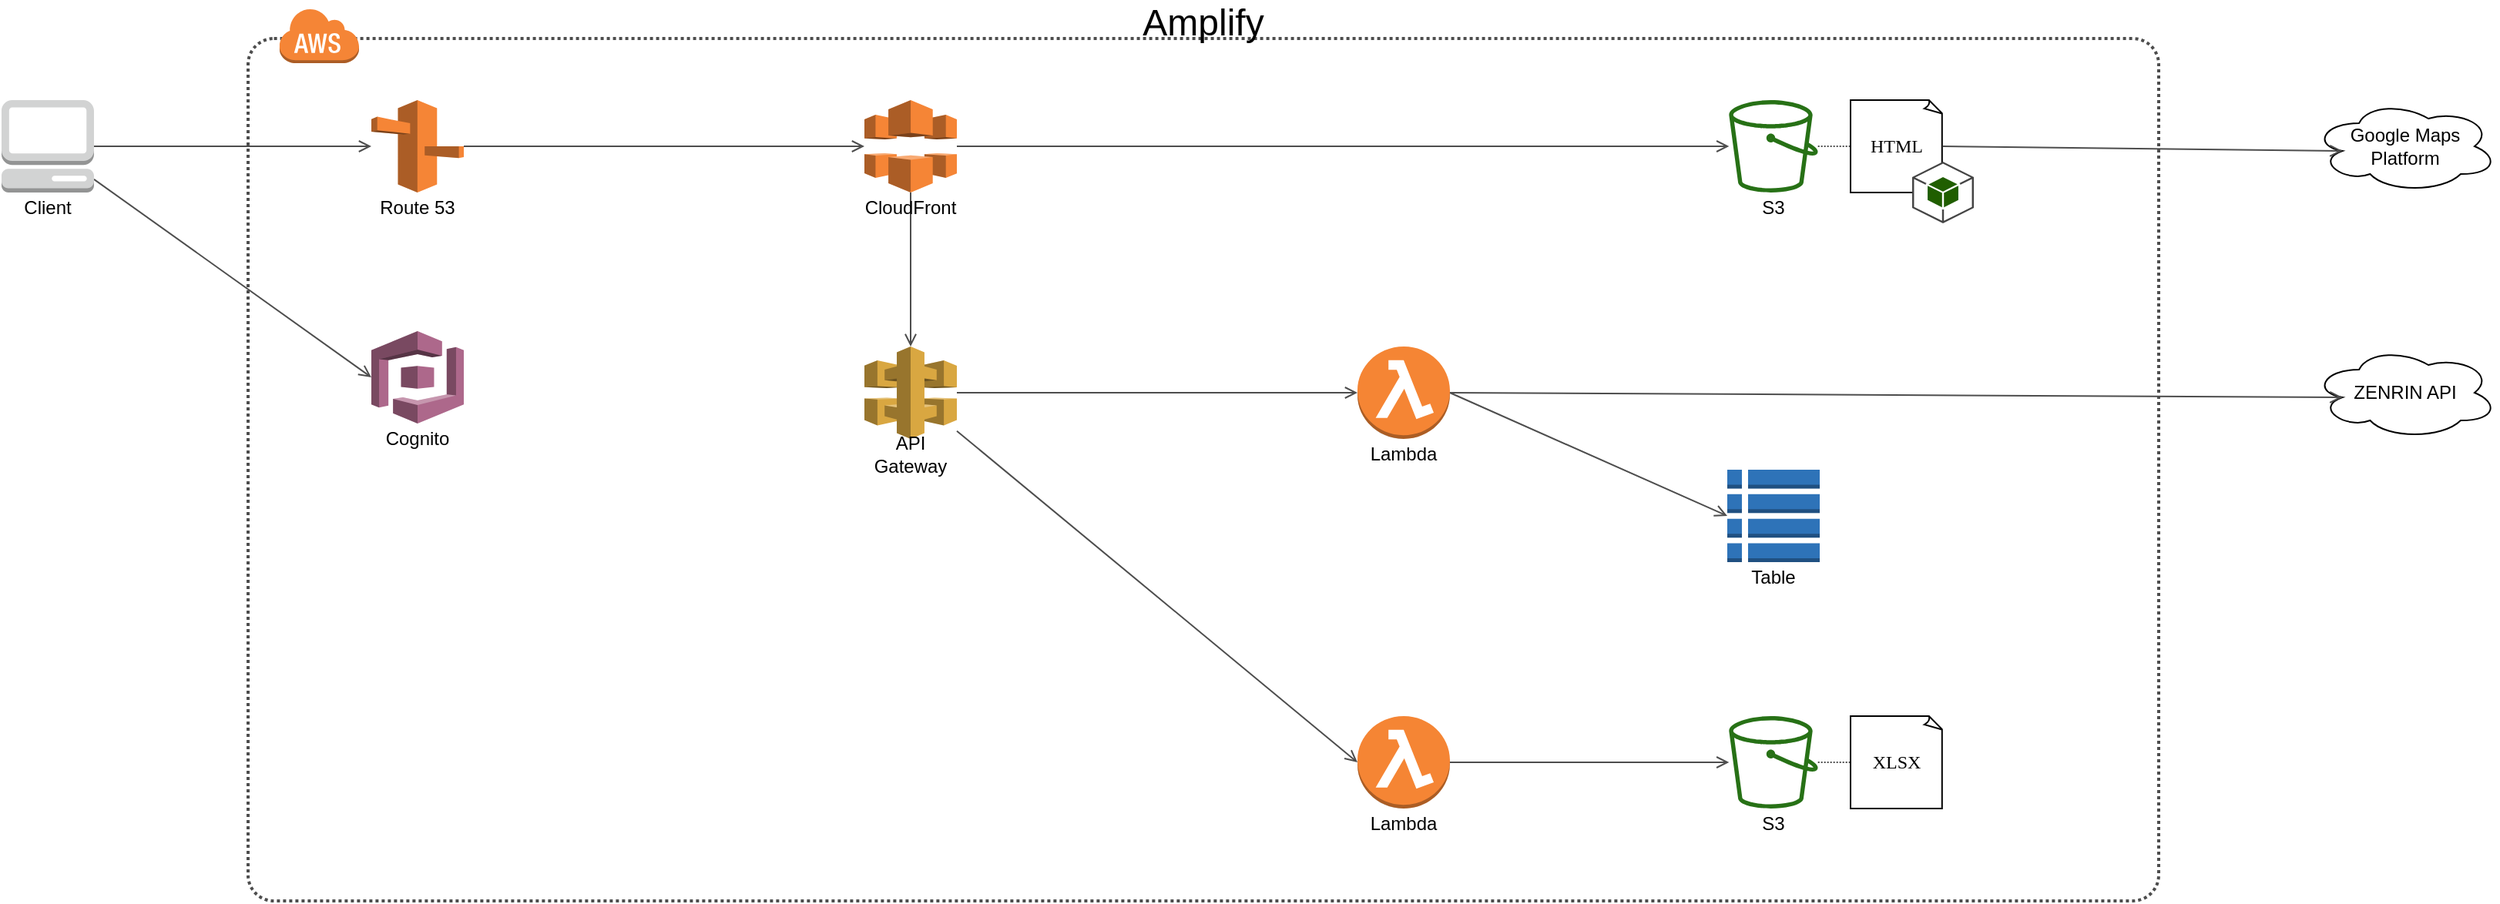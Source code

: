 <mxfile version="13.1.2" type="device"><diagram id="8mWeo2DlBejSomdf8wcV" name="Page-1"><mxGraphModel dx="2607" dy="1463" grid="1" gridSize="10" guides="1" tooltips="1" connect="1" arrows="1" fold="1" page="1" pageScale="1" pageWidth="1920" pageHeight="1200" math="0" shadow="0"><root><mxCell id="0"/><mxCell id="1" parent="0"/><mxCell id="xwqouCwqAd0GwFi5aQA8-1" value="" style="rounded=1;arcSize=3;dashed=1;fillColor=none;gradientColor=none;strokeWidth=2;dashPattern=1 1;strokeColor=#4D4D4D;" parent="1" vertex="1"><mxGeometry x="240" y="200" width="1240" height="560" as="geometry"/></mxCell><mxCell id="RnPEDi2kwNYS4clo-QQD-43" style="edgeStyle=none;rounded=0;orthogonalLoop=1;jettySize=auto;html=1;entryX=0;entryY=0.5;entryDx=0;entryDy=0;entryPerimeter=0;dashed=1;dashPattern=1 1;endArrow=none;endFill=0;strokeColor=#4D4D4D;" parent="1" source="RnPEDi2kwNYS4clo-QQD-5" target="RnPEDi2kwNYS4clo-QQD-36" edge="1"><mxGeometry relative="1" as="geometry"/></mxCell><mxCell id="RnPEDi2kwNYS4clo-QQD-5" value="" style="outlineConnect=0;fontColor=#232F3E;gradientColor=none;fillColor=#277116;strokeColor=none;dashed=0;verticalLabelPosition=bottom;verticalAlign=top;align=center;html=1;fontSize=12;fontStyle=0;pointerEvents=1;shape=mxgraph.aws4.bucket;" parent="1" vertex="1"><mxGeometry x="1200" y="240" width="60" height="60" as="geometry"/></mxCell><mxCell id="RnPEDi2kwNYS4clo-QQD-18" style="rounded=0;orthogonalLoop=1;jettySize=auto;html=1;entryX=0;entryY=0.5;entryDx=0;entryDy=0;entryPerimeter=0;endArrow=open;endFill=0;strokeColor=#4D4D4D;" parent="1" source="RnPEDi2kwNYS4clo-QQD-10" target="RnPEDi2kwNYS4clo-QQD-11" edge="1"><mxGeometry relative="1" as="geometry"/></mxCell><mxCell id="RnPEDi2kwNYS4clo-QQD-10" value="" style="outlineConnect=0;dashed=0;verticalLabelPosition=bottom;verticalAlign=top;align=center;html=1;shape=mxgraph.aws3.route_53;fillColor=#F58536;gradientColor=none;" parent="1" vertex="1"><mxGeometry x="320" y="240" width="60" height="60" as="geometry"/></mxCell><mxCell id="RnPEDi2kwNYS4clo-QQD-21" style="rounded=0;orthogonalLoop=1;jettySize=auto;html=1;endArrow=open;endFill=0;strokeColor=#4D4D4D;" parent="1" source="RnPEDi2kwNYS4clo-QQD-11" target="RnPEDi2kwNYS4clo-QQD-5" edge="1"><mxGeometry relative="1" as="geometry"/></mxCell><mxCell id="RnPEDi2kwNYS4clo-QQD-11" value="" style="outlineConnect=0;dashed=0;verticalLabelPosition=bottom;verticalAlign=top;align=center;html=1;shape=mxgraph.aws3.cloudfront;fillColor=#F58536;gradientColor=none;" parent="1" vertex="1"><mxGeometry x="640" y="240" width="60" height="60" as="geometry"/></mxCell><mxCell id="RnPEDi2kwNYS4clo-QQD-30" style="edgeStyle=none;rounded=0;orthogonalLoop=1;jettySize=auto;html=1;endArrow=open;endFill=0;strokeColor=#4D4D4D;exitX=0.5;exitY=1;exitDx=0;exitDy=0;exitPerimeter=0;" parent="1" source="RnPEDi2kwNYS4clo-QQD-11" target="RnPEDi2kwNYS4clo-QQD-13" edge="1"><mxGeometry relative="1" as="geometry"/></mxCell><mxCell id="RnPEDi2kwNYS4clo-QQD-32" style="edgeStyle=none;rounded=0;orthogonalLoop=1;jettySize=auto;html=1;entryX=0;entryY=0.5;entryDx=0;entryDy=0;entryPerimeter=0;endArrow=open;endFill=0;strokeColor=#4D4D4D;" parent="1" source="RnPEDi2kwNYS4clo-QQD-13" target="RnPEDi2kwNYS4clo-QQD-26" edge="1"><mxGeometry relative="1" as="geometry"/></mxCell><mxCell id="RnPEDi2kwNYS4clo-QQD-13" value="" style="outlineConnect=0;dashed=0;verticalLabelPosition=bottom;verticalAlign=top;align=center;html=1;shape=mxgraph.aws3.api_gateway;fillColor=#D9A741;gradientColor=none;" parent="1" vertex="1"><mxGeometry x="640" y="400" width="60" height="60" as="geometry"/></mxCell><mxCell id="RnPEDi2kwNYS4clo-QQD-17" style="rounded=0;orthogonalLoop=1;jettySize=auto;html=1;endArrow=open;endFill=0;strokeColor=#4D4D4D;" parent="1" source="RnPEDi2kwNYS4clo-QQD-16" target="RnPEDi2kwNYS4clo-QQD-10" edge="1"><mxGeometry relative="1" as="geometry"/></mxCell><mxCell id="RnPEDi2kwNYS4clo-QQD-23" style="rounded=0;orthogonalLoop=1;jettySize=auto;html=1;entryX=0;entryY=0.5;entryDx=0;entryDy=0;entryPerimeter=0;endArrow=open;endFill=0;strokeColor=#4D4D4D;" parent="1" source="RnPEDi2kwNYS4clo-QQD-16" target="RnPEDi2kwNYS4clo-QQD-12" edge="1"><mxGeometry relative="1" as="geometry"/></mxCell><mxCell id="RnPEDi2kwNYS4clo-QQD-16" value="" style="outlineConnect=0;dashed=0;verticalLabelPosition=bottom;verticalAlign=top;align=center;html=1;shape=mxgraph.aws3.management_console;fillColor=#D2D3D3;gradientColor=none;" parent="1" vertex="1"><mxGeometry x="80" y="240" width="60" height="60" as="geometry"/></mxCell><mxCell id="RnPEDi2kwNYS4clo-QQD-33" style="edgeStyle=none;rounded=0;orthogonalLoop=1;jettySize=auto;html=1;endArrow=open;endFill=0;strokeColor=#4D4D4D;exitX=1;exitY=0.5;exitDx=0;exitDy=0;exitPerimeter=0;" parent="1" source="RnPEDi2kwNYS4clo-QQD-26" target="RnPEDi2kwNYS4clo-QQD-29" edge="1"><mxGeometry relative="1" as="geometry"><mxPoint x="1020" y="670" as="sourcePoint"/></mxGeometry></mxCell><mxCell id="RnPEDi2kwNYS4clo-QQD-34" style="edgeStyle=none;rounded=0;orthogonalLoop=1;jettySize=auto;html=1;entryX=0;entryY=0.5;entryDx=0;entryDy=0;entryPerimeter=0;endArrow=open;endFill=0;strokeColor=#4D4D4D;exitX=1;exitY=0.5;exitDx=0;exitDy=0;exitPerimeter=0;" parent="1" source="m_vFPRysdUYpyudbhh8r-3" target="RnPEDi2kwNYS4clo-QQD-2" edge="1"><mxGeometry relative="1" as="geometry"><mxPoint x="1020" y="790" as="sourcePoint"/></mxGeometry></mxCell><mxCell id="RnPEDi2kwNYS4clo-QQD-26" value="" style="outlineConnect=0;dashed=0;verticalLabelPosition=bottom;verticalAlign=top;align=center;html=1;shape=mxgraph.aws3.lambda_function;fillColor=#F58534;gradientColor=none;" parent="1" vertex="1"><mxGeometry x="960" y="640" width="60" height="60" as="geometry"/></mxCell><mxCell id="RnPEDi2kwNYS4clo-QQD-42" value="" style="edgeStyle=none;rounded=0;orthogonalLoop=1;jettySize=auto;html=1;endArrow=none;endFill=0;strokeColor=#4D4D4D;entryX=0;entryY=0.5;entryDx=0;entryDy=0;entryPerimeter=0;dashed=1;dashPattern=1 1;" parent="1" source="RnPEDi2kwNYS4clo-QQD-29" target="RnPEDi2kwNYS4clo-QQD-38" edge="1"><mxGeometry relative="1" as="geometry"><mxPoint x="1361.465" y="680" as="targetPoint"/></mxGeometry></mxCell><mxCell id="RnPEDi2kwNYS4clo-QQD-29" value="" style="outlineConnect=0;fontColor=#232F3E;gradientColor=none;fillColor=#277116;strokeColor=none;dashed=0;verticalLabelPosition=bottom;verticalAlign=top;align=center;html=1;fontSize=12;fontStyle=0;pointerEvents=1;shape=mxgraph.aws4.bucket;" parent="1" vertex="1"><mxGeometry x="1200" y="640" width="60" height="60" as="geometry"/></mxCell><mxCell id="RnPEDi2kwNYS4clo-QQD-38" value="XLSX" style="whiteSpace=wrap;html=1;shape=mxgraph.basic.document;fontFamily=MeiryoUI;" parent="1" vertex="1"><mxGeometry x="1280" y="640" width="60" height="60" as="geometry"/></mxCell><mxCell id="RnPEDi2kwNYS4clo-QQD-39" style="edgeStyle=none;rounded=0;orthogonalLoop=1;jettySize=auto;html=1;exitX=0;exitY=0.5;exitDx=0;exitDy=0;exitPerimeter=0;endArrow=open;endFill=0;strokeColor=#4D4D4D;" parent="1" source="RnPEDi2kwNYS4clo-QQD-38" target="RnPEDi2kwNYS4clo-QQD-38" edge="1"><mxGeometry relative="1" as="geometry"/></mxCell><mxCell id="RnPEDi2kwNYS4clo-QQD-45" value="Client" style="text;html=1;strokeColor=none;fillColor=none;align=center;verticalAlign=middle;whiteSpace=wrap;rounded=0;fontSize=12;" parent="1" vertex="1"><mxGeometry x="80" y="300" width="60" height="20" as="geometry"/></mxCell><mxCell id="RnPEDi2kwNYS4clo-QQD-46" value="Route 53" style="text;html=1;strokeColor=none;fillColor=none;align=center;verticalAlign=middle;whiteSpace=wrap;rounded=0;fontSize=12;" parent="1" vertex="1"><mxGeometry x="320" y="300" width="60" height="20" as="geometry"/></mxCell><mxCell id="RnPEDi2kwNYS4clo-QQD-48" value="CloudFront" style="text;html=1;strokeColor=none;fillColor=none;align=center;verticalAlign=middle;whiteSpace=wrap;rounded=0;fontSize=12;" parent="1" vertex="1"><mxGeometry x="640" y="300" width="60" height="20" as="geometry"/></mxCell><mxCell id="RnPEDi2kwNYS4clo-QQD-51" value="API Gateway" style="text;html=1;strokeColor=none;fillColor=none;align=center;verticalAlign=middle;whiteSpace=wrap;rounded=0;fontSize=12;" parent="1" vertex="1"><mxGeometry x="640" y="460" width="60" height="20" as="geometry"/></mxCell><mxCell id="RnPEDi2kwNYS4clo-QQD-52" value="S3" style="text;html=1;strokeColor=none;fillColor=none;align=center;verticalAlign=middle;whiteSpace=wrap;rounded=0;fontSize=12;" parent="1" vertex="1"><mxGeometry x="1200" y="300" width="60" height="20" as="geometry"/></mxCell><mxCell id="RnPEDi2kwNYS4clo-QQD-53" value="S3" style="text;html=1;strokeColor=none;fillColor=none;align=center;verticalAlign=middle;whiteSpace=wrap;rounded=0;fontSize=12;" parent="1" vertex="1"><mxGeometry x="1200" y="700" width="60" height="20" as="geometry"/></mxCell><mxCell id="xwqouCwqAd0GwFi5aQA8-2" value="" style="dashed=0;html=1;shape=mxgraph.aws3.cloud;fillColor=#F58536;gradientColor=none;dashed=0;" parent="1" vertex="1"><mxGeometry x="260" y="180" width="52" height="36" as="geometry"/></mxCell><mxCell id="xwqouCwqAd0GwFi5aQA8-3" value="Amplify" style="text;html=1;strokeColor=none;fillColor=none;align=center;verticalAlign=middle;whiteSpace=wrap;rounded=0;fontSize=24;" parent="1" vertex="1"><mxGeometry x="785" y="180" width="150" height="20" as="geometry"/></mxCell><mxCell id="RnPEDi2kwNYS4clo-QQD-56" value="Lambda" style="text;html=1;strokeColor=none;fillColor=none;align=center;verticalAlign=middle;whiteSpace=wrap;rounded=0;fontSize=12;" parent="1" vertex="1"><mxGeometry x="960" y="700" width="60" height="20" as="geometry"/></mxCell><mxCell id="m_vFPRysdUYpyudbhh8r-1" style="edgeStyle=none;rounded=0;orthogonalLoop=1;jettySize=auto;html=1;endArrow=open;endFill=0;strokeColor=#4D4D4D;entryX=0.493;entryY=0.013;entryDx=0;entryDy=0;entryPerimeter=0;" edge="1" parent="1" source="RnPEDi2kwNYS4clo-QQD-26" target="RnPEDi2kwNYS4clo-QQD-56"><mxGeometry relative="1" as="geometry"><mxPoint x="999.44" y="881.04" as="targetPoint"/><mxPoint x="991.342" y="700" as="sourcePoint"/></mxGeometry></mxCell><mxCell id="m_vFPRysdUYpyudbhh8r-3" value="" style="outlineConnect=0;dashed=0;verticalLabelPosition=bottom;verticalAlign=top;align=center;html=1;shape=mxgraph.aws3.lambda_function;fillColor=#F58534;gradientColor=none;" vertex="1" parent="1"><mxGeometry x="960" y="400" width="60" height="60" as="geometry"/></mxCell><mxCell id="m_vFPRysdUYpyudbhh8r-4" value="Lambda" style="text;html=1;strokeColor=none;fillColor=none;align=center;verticalAlign=middle;whiteSpace=wrap;rounded=0;fontSize=12;" vertex="1" parent="1"><mxGeometry x="960" y="460" width="60" height="20" as="geometry"/></mxCell><mxCell id="m_vFPRysdUYpyudbhh8r-5" style="edgeStyle=none;rounded=0;orthogonalLoop=1;jettySize=auto;html=1;entryX=0;entryY=0.5;entryDx=0;entryDy=0;entryPerimeter=0;endArrow=open;endFill=0;strokeColor=#4D4D4D;" edge="1" parent="1" source="RnPEDi2kwNYS4clo-QQD-13" target="m_vFPRysdUYpyudbhh8r-3"><mxGeometry relative="1" as="geometry"><mxPoint x="710" y="452.414" as="sourcePoint"/><mxPoint x="970" y="560" as="targetPoint"/></mxGeometry></mxCell><mxCell id="m_vFPRysdUYpyudbhh8r-6" value="Google Maps&lt;br&gt;Platform" style="ellipse;shape=cloud;whiteSpace=wrap;html=1;fontSize=12;" vertex="1" parent="1"><mxGeometry x="1580" y="240" width="120" height="60" as="geometry"/></mxCell><mxCell id="m_vFPRysdUYpyudbhh8r-7" value="ZENRIN API" style="ellipse;shape=cloud;whiteSpace=wrap;html=1;fontSize=12;" vertex="1" parent="1"><mxGeometry x="1580" y="400" width="120" height="60" as="geometry"/></mxCell><mxCell id="RnPEDi2kwNYS4clo-QQD-12" value="" style="outlineConnect=0;dashed=0;verticalLabelPosition=bottom;verticalAlign=top;align=center;html=1;shape=mxgraph.aws3.cognito;fillColor=#AD688B;gradientColor=none;" parent="1" vertex="1"><mxGeometry x="320" y="390" width="60" height="60" as="geometry"/></mxCell><mxCell id="RnPEDi2kwNYS4clo-QQD-50" value="Cognito" style="text;html=1;strokeColor=none;fillColor=none;align=center;verticalAlign=middle;whiteSpace=wrap;rounded=0;fontSize=12;" parent="1" vertex="1"><mxGeometry x="320" y="450" width="60" height="20" as="geometry"/></mxCell><mxCell id="m_vFPRysdUYpyudbhh8r-9" style="rounded=0;orthogonalLoop=1;jettySize=auto;html=1;endArrow=open;endFill=0;strokeColor=#4D4D4D;entryX=0.16;entryY=0.55;entryDx=0;entryDy=0;entryPerimeter=0;exitX=1;exitY=0.5;exitDx=0;exitDy=0;exitPerimeter=0;" edge="1" parent="1" source="RnPEDi2kwNYS4clo-QQD-36" target="m_vFPRysdUYpyudbhh8r-6"><mxGeometry relative="1" as="geometry"><mxPoint x="1330" y="270" as="sourcePoint"/><mxPoint x="1211.098" y="280.0" as="targetPoint"/></mxGeometry></mxCell><mxCell id="RnPEDi2kwNYS4clo-QQD-36" value="HTML" style="whiteSpace=wrap;html=1;shape=mxgraph.basic.document;fontFamily=MeiryoUI;" parent="1" vertex="1"><mxGeometry x="1280" y="240" width="60" height="60" as="geometry"/></mxCell><mxCell id="RnPEDi2kwNYS4clo-QQD-37" value="" style="outlineConnect=0;dashed=0;verticalLabelPosition=bottom;verticalAlign=top;align=center;html=1;shape=mxgraph.aws3.android;fillColor=#205E00;gradientColor=none;" parent="1" vertex="1"><mxGeometry x="1320" y="280" width="40" height="40" as="geometry"/></mxCell><mxCell id="m_vFPRysdUYpyudbhh8r-11" style="rounded=0;orthogonalLoop=1;jettySize=auto;html=1;endArrow=open;endFill=0;strokeColor=#4D4D4D;entryX=0.16;entryY=0.55;entryDx=0;entryDy=0;entryPerimeter=0;" edge="1" parent="1" target="m_vFPRysdUYpyudbhh8r-7"><mxGeometry relative="1" as="geometry"><mxPoint x="1020" y="430" as="sourcePoint"/><mxPoint x="1605.6" y="296.2" as="targetPoint"/></mxGeometry></mxCell><mxCell id="RnPEDi2kwNYS4clo-QQD-54" value="Table" style="text;html=1;strokeColor=none;fillColor=none;align=center;verticalAlign=middle;whiteSpace=wrap;rounded=0;fontSize=12;" parent="1" vertex="1"><mxGeometry x="1200" y="540" width="60" height="20" as="geometry"/></mxCell><mxCell id="RnPEDi2kwNYS4clo-QQD-2" value="" style="outlineConnect=0;dashed=0;verticalLabelPosition=bottom;verticalAlign=top;align=center;html=1;shape=mxgraph.aws3.table;fillColor=#2E73B8;gradientColor=none;" parent="1" vertex="1"><mxGeometry x="1200" y="480" width="60" height="60" as="geometry"/></mxCell></root></mxGraphModel></diagram></mxfile>